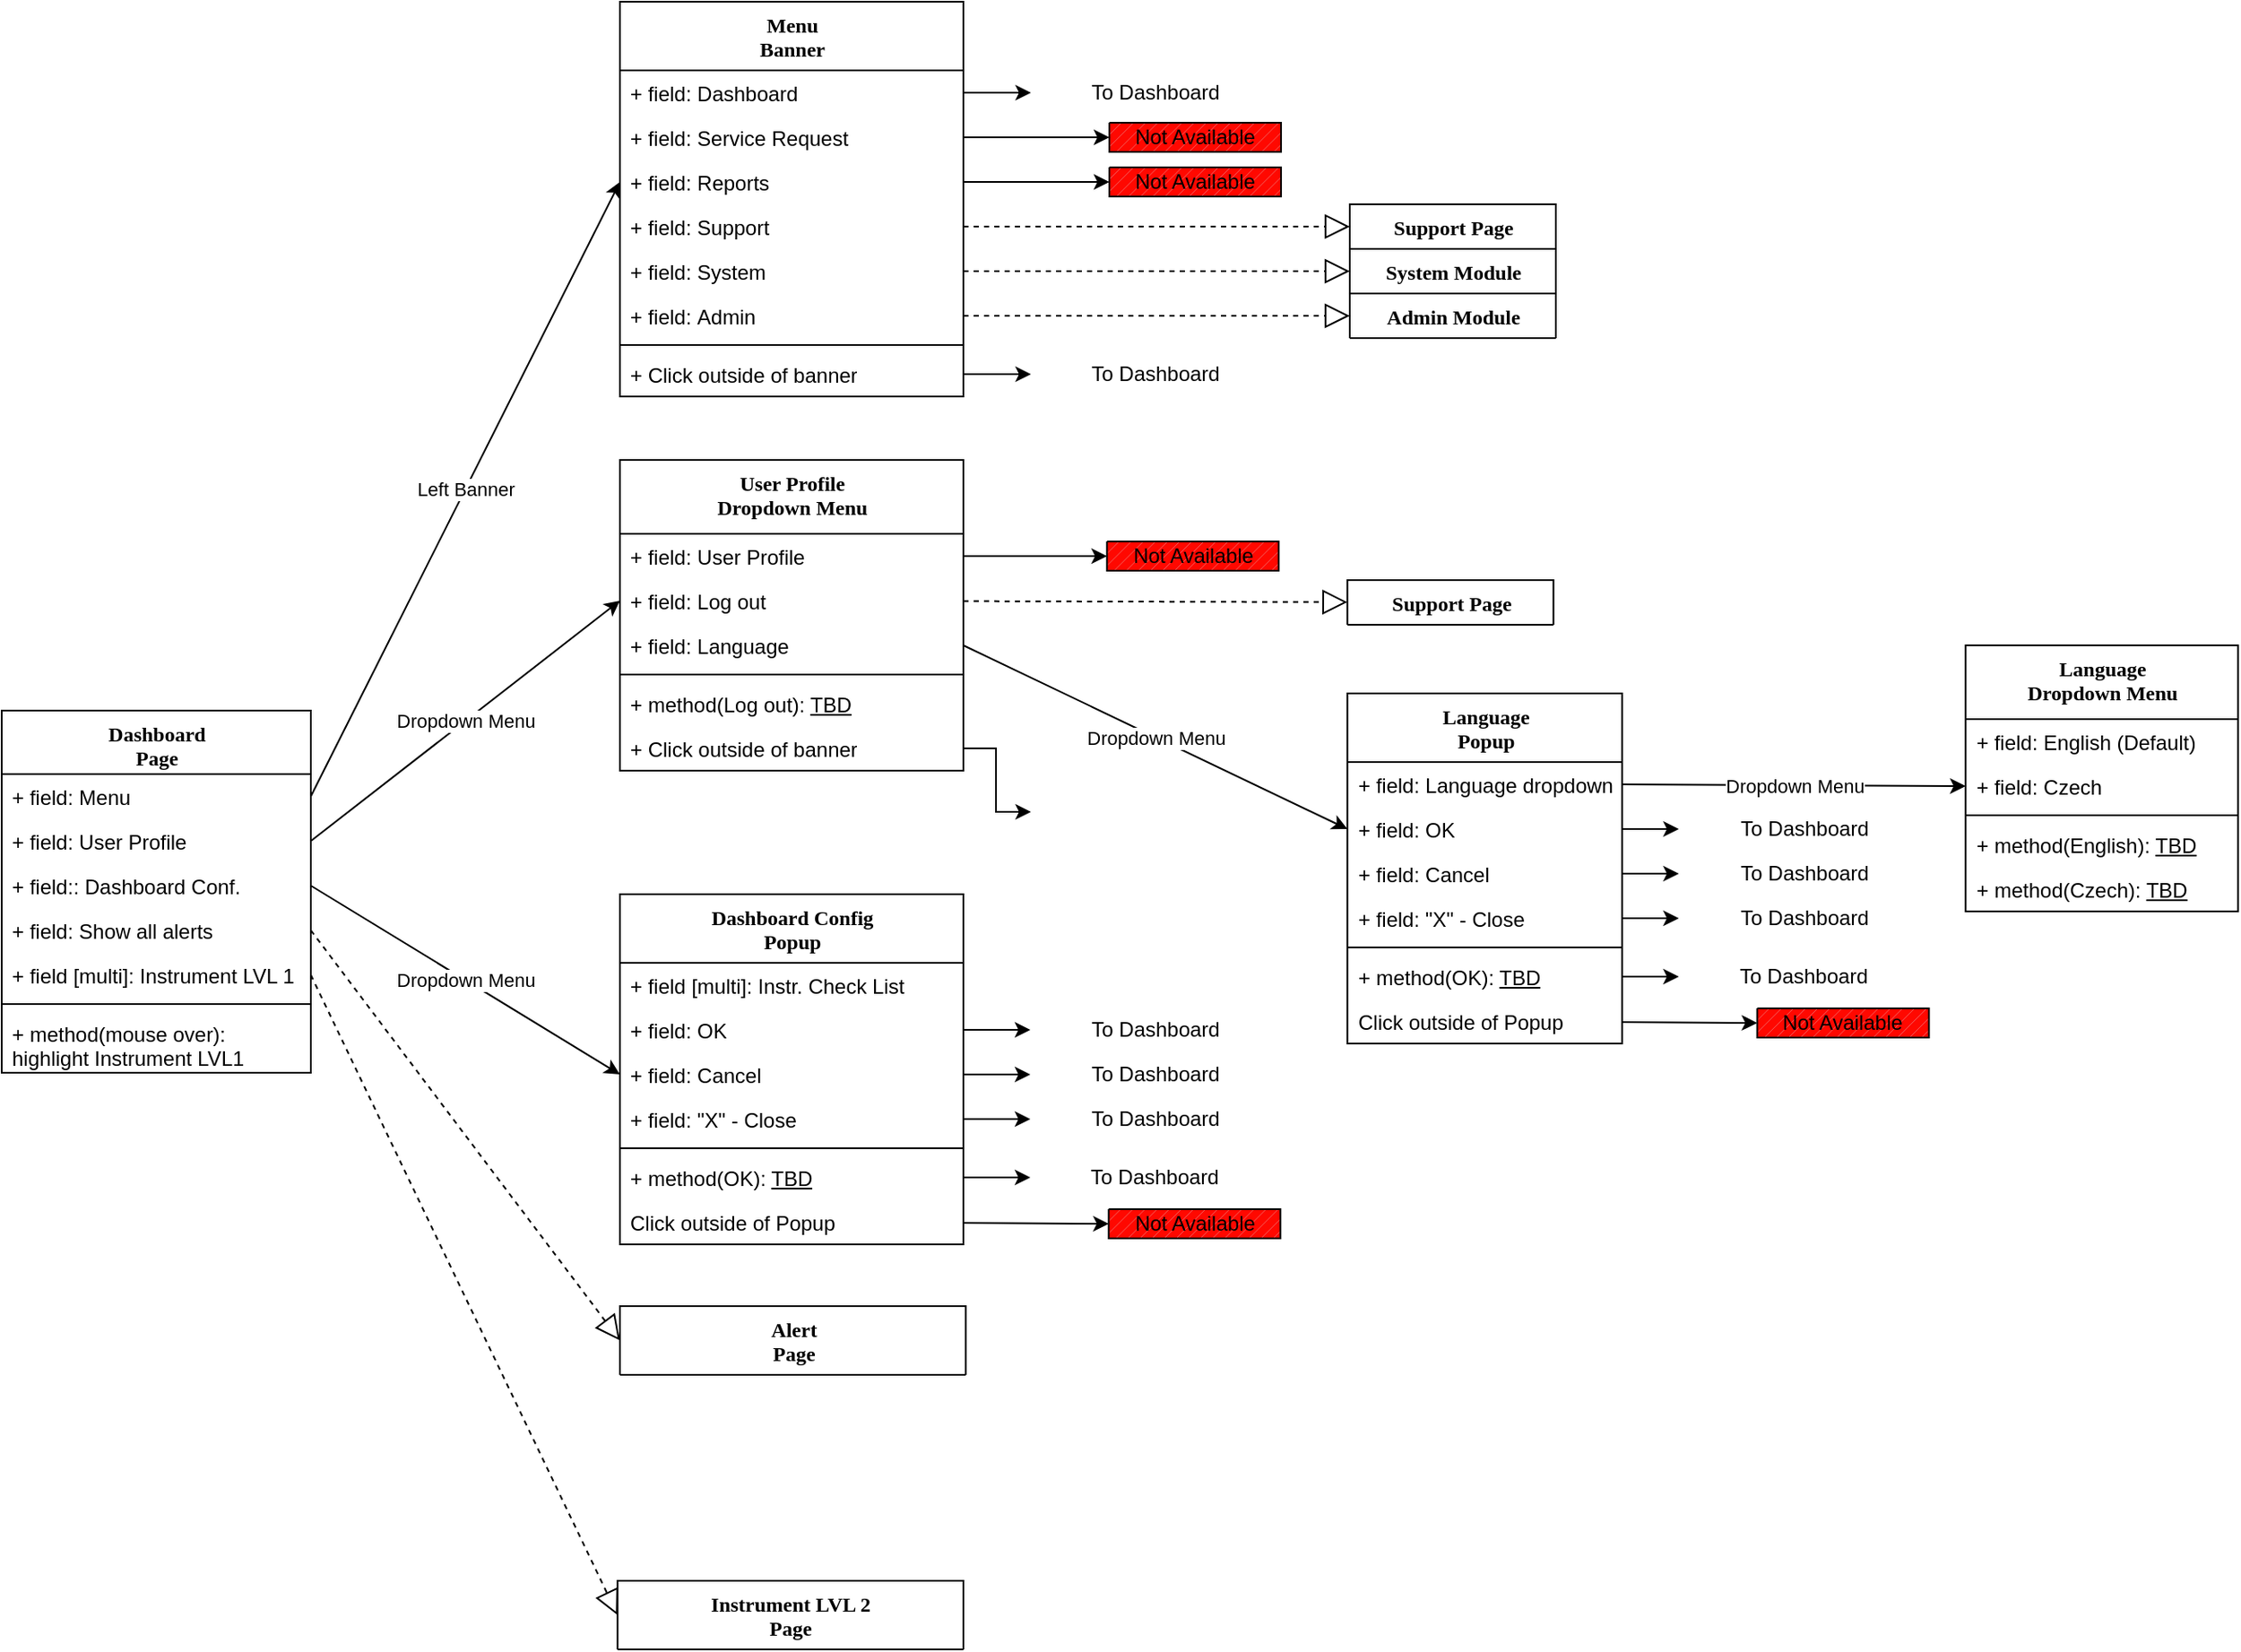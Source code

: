 <mxfile version="14.9.4" type="github">
  <diagram name="Page-1" id="6133507b-19e7-1e82-6fc7-422aa6c4b21f">
    <mxGraphModel dx="2638" dy="708" grid="1" gridSize="10" guides="1" tooltips="1" connect="1" arrows="1" fold="1" page="1" pageScale="1" pageWidth="1100" pageHeight="850" background="none" math="0" shadow="0">
      <root>
        <mxCell id="0" />
        <mxCell id="1" parent="0" />
        <mxCell id="78961159f06e98e8-43" value="Menu&lt;br&gt;Banner" style="swimlane;html=1;fontStyle=1;align=center;verticalAlign=top;childLayout=stackLayout;horizontal=1;startSize=40;horizontalStack=0;resizeParent=1;resizeLast=0;collapsible=1;marginBottom=0;swimlaneFillColor=#ffffff;rounded=0;shadow=0;comic=0;labelBackgroundColor=none;strokeWidth=1;fillColor=none;fontFamily=Verdana;fontSize=12" parent="1" vertex="1">
          <mxGeometry x="320" y="50" width="200" height="230" as="geometry">
            <mxRectangle x="366.36" y="50" width="80" height="40" as="alternateBounds" />
          </mxGeometry>
        </mxCell>
        <mxCell id="78961159f06e98e8-44" value="+ field:&amp;nbsp;Dashboard" style="text;html=1;strokeColor=none;fillColor=none;align=left;verticalAlign=top;spacingLeft=4;spacingRight=4;whiteSpace=wrap;overflow=hidden;rotatable=0;points=[[0,0.5],[1,0.5]];portConstraint=eastwest;" parent="78961159f06e98e8-43" vertex="1">
          <mxGeometry y="40" width="200" height="26" as="geometry" />
        </mxCell>
        <mxCell id="78961159f06e98e8-45" value="+ field: Service Request" style="text;html=1;strokeColor=none;fillColor=none;align=left;verticalAlign=top;spacingLeft=4;spacingRight=4;whiteSpace=wrap;overflow=hidden;rotatable=0;points=[[0,0.5],[1,0.5]];portConstraint=eastwest;" parent="78961159f06e98e8-43" vertex="1">
          <mxGeometry y="66" width="200" height="26" as="geometry" />
        </mxCell>
        <mxCell id="Uez2oS0cG5EpuE5vD29g-21" value="+ field: Reports" style="text;strokeColor=none;fillColor=none;align=left;verticalAlign=top;spacingLeft=4;spacingRight=4;overflow=hidden;rotatable=0;points=[[0,0.5],[1,0.5]];portConstraint=eastwest;" vertex="1" parent="78961159f06e98e8-43">
          <mxGeometry y="92" width="200" height="26" as="geometry" />
        </mxCell>
        <mxCell id="Uez2oS0cG5EpuE5vD29g-22" value="+ field: Support" style="text;strokeColor=none;fillColor=none;align=left;verticalAlign=top;spacingLeft=4;spacingRight=4;overflow=hidden;rotatable=0;points=[[0,0.5],[1,0.5]];portConstraint=eastwest;" vertex="1" parent="78961159f06e98e8-43">
          <mxGeometry y="118" width="200" height="26" as="geometry" />
        </mxCell>
        <mxCell id="Uez2oS0cG5EpuE5vD29g-23" value="+ field: System" style="text;strokeColor=none;fillColor=none;align=left;verticalAlign=top;spacingLeft=4;spacingRight=4;overflow=hidden;rotatable=0;points=[[0,0.5],[1,0.5]];portConstraint=eastwest;" vertex="1" parent="78961159f06e98e8-43">
          <mxGeometry y="144" width="200" height="26" as="geometry" />
        </mxCell>
        <mxCell id="Uez2oS0cG5EpuE5vD29g-24" value="+ field: Admin" style="text;strokeColor=none;fillColor=none;align=left;verticalAlign=top;spacingLeft=4;spacingRight=4;overflow=hidden;rotatable=0;points=[[0,0.5],[1,0.5]];portConstraint=eastwest;" vertex="1" parent="78961159f06e98e8-43">
          <mxGeometry y="170" width="200" height="26" as="geometry" />
        </mxCell>
        <mxCell id="78961159f06e98e8-51" value="" style="line;html=1;strokeWidth=1;fillColor=none;align=left;verticalAlign=middle;spacingTop=-1;spacingLeft=3;spacingRight=3;rotatable=0;labelPosition=right;points=[];portConstraint=eastwest;" parent="78961159f06e98e8-43" vertex="1">
          <mxGeometry y="196" width="200" height="8" as="geometry" />
        </mxCell>
        <mxCell id="b94bc138ca980ef-2" value="+ Click outside of banner" style="text;html=1;strokeColor=none;fillColor=none;align=left;verticalAlign=top;spacingLeft=4;spacingRight=4;whiteSpace=wrap;overflow=hidden;rotatable=0;points=[[0,0.5],[1,0.5]];portConstraint=eastwest;" parent="78961159f06e98e8-43" vertex="1">
          <mxGeometry y="204" width="200" height="26" as="geometry" />
        </mxCell>
        <mxCell id="78961159f06e98e8-82" value="Support Page" style="swimlane;html=1;fontStyle=1;align=center;verticalAlign=top;childLayout=stackLayout;horizontal=1;startSize=26;horizontalStack=0;resizeParent=1;resizeLast=0;collapsible=1;marginBottom=0;swimlaneFillColor=#ffffff;rounded=0;shadow=0;comic=0;labelBackgroundColor=none;strokeWidth=1;fillColor=none;fontFamily=Verdana;fontSize=12" parent="1" vertex="1" collapsed="1">
          <mxGeometry x="745" y="168" width="120" height="26" as="geometry">
            <mxRectangle x="700" y="449" width="160" height="142" as="alternateBounds" />
          </mxGeometry>
        </mxCell>
        <mxCell id="78961159f06e98e8-84" value="+ field: type" style="text;html=1;strokeColor=none;fillColor=none;align=left;verticalAlign=top;spacingLeft=4;spacingRight=4;whiteSpace=wrap;overflow=hidden;rotatable=0;points=[[0,0.5],[1,0.5]];portConstraint=eastwest;" parent="78961159f06e98e8-82" vertex="1">
          <mxGeometry y="26" width="120" height="26" as="geometry" />
        </mxCell>
        <mxCell id="78961159f06e98e8-89" value="+ field: type" style="text;html=1;strokeColor=none;fillColor=none;align=left;verticalAlign=top;spacingLeft=4;spacingRight=4;whiteSpace=wrap;overflow=hidden;rotatable=0;points=[[0,0.5],[1,0.5]];portConstraint=eastwest;" parent="78961159f06e98e8-82" vertex="1">
          <mxGeometry y="52" width="120" height="26" as="geometry" />
        </mxCell>
        <mxCell id="78961159f06e98e8-90" value="" style="line;html=1;strokeWidth=1;fillColor=none;align=left;verticalAlign=middle;spacingTop=-1;spacingLeft=3;spacingRight=3;rotatable=0;labelPosition=right;points=[];portConstraint=eastwest;" parent="78961159f06e98e8-82" vertex="1">
          <mxGeometry y="78" width="120" height="8" as="geometry" />
        </mxCell>
        <mxCell id="78961159f06e98e8-94" value="+ method(type): type" style="text;html=1;strokeColor=none;fillColor=none;align=left;verticalAlign=top;spacingLeft=4;spacingRight=4;whiteSpace=wrap;overflow=hidden;rotatable=0;points=[[0,0.5],[1,0.5]];portConstraint=eastwest;" parent="78961159f06e98e8-82" vertex="1">
          <mxGeometry y="86" width="120" height="26" as="geometry" />
        </mxCell>
        <mxCell id="b94bc138ca980ef-4" value="+ method(type): type" style="text;html=1;strokeColor=none;fillColor=none;align=left;verticalAlign=top;spacingLeft=4;spacingRight=4;whiteSpace=wrap;overflow=hidden;rotatable=0;points=[[0,0.5],[1,0.5]];portConstraint=eastwest;" parent="78961159f06e98e8-82" vertex="1">
          <mxGeometry y="112" width="120" height="26" as="geometry" />
        </mxCell>
        <mxCell id="78961159f06e98e8-95" value="Language&lt;br&gt;Popup" style="swimlane;html=1;fontStyle=1;align=center;verticalAlign=top;childLayout=stackLayout;horizontal=1;startSize=40;horizontalStack=0;resizeParent=1;resizeLast=0;collapsible=1;marginBottom=0;swimlaneFillColor=#ffffff;rounded=0;shadow=0;comic=0;labelBackgroundColor=none;strokeWidth=1;fillColor=none;fontFamily=Verdana;fontSize=12" parent="1" vertex="1">
          <mxGeometry x="743.64" y="453" width="160" height="204" as="geometry" />
        </mxCell>
        <mxCell id="78961159f06e98e8-96" value="+ field: Language dropdown" style="text;html=1;strokeColor=none;fillColor=none;align=left;verticalAlign=top;spacingLeft=4;spacingRight=4;whiteSpace=wrap;overflow=hidden;rotatable=0;points=[[0,0.5],[1,0.5]];portConstraint=eastwest;" parent="78961159f06e98e8-95" vertex="1">
          <mxGeometry y="40" width="160" height="26" as="geometry" />
        </mxCell>
        <mxCell id="Uez2oS0cG5EpuE5vD29g-78" value="+ field: OK" style="text;html=1;strokeColor=none;fillColor=none;align=left;verticalAlign=top;spacingLeft=4;spacingRight=4;whiteSpace=wrap;overflow=hidden;rotatable=0;points=[[0,0.5],[1,0.5]];portConstraint=eastwest;" vertex="1" parent="78961159f06e98e8-95">
          <mxGeometry y="66" width="160" height="26" as="geometry" />
        </mxCell>
        <mxCell id="Uez2oS0cG5EpuE5vD29g-117" value="+ field: Cancel" style="text;html=1;strokeColor=none;fillColor=none;align=left;verticalAlign=top;spacingLeft=4;spacingRight=4;whiteSpace=wrap;overflow=hidden;rotatable=0;points=[[0,0.5],[1,0.5]];portConstraint=eastwest;" vertex="1" parent="78961159f06e98e8-95">
          <mxGeometry y="92" width="160" height="26" as="geometry" />
        </mxCell>
        <mxCell id="78961159f06e98e8-102" value="+ field: &quot;X&quot; - Close" style="text;html=1;strokeColor=none;fillColor=none;align=left;verticalAlign=top;spacingLeft=4;spacingRight=4;whiteSpace=wrap;overflow=hidden;rotatable=0;points=[[0,0.5],[1,0.5]];portConstraint=eastwest;" parent="78961159f06e98e8-95" vertex="1">
          <mxGeometry y="118" width="160" height="26" as="geometry" />
        </mxCell>
        <mxCell id="78961159f06e98e8-103" value="" style="line;html=1;strokeWidth=1;fillColor=none;align=left;verticalAlign=middle;spacingTop=-1;spacingLeft=3;spacingRight=3;rotatable=0;labelPosition=right;points=[];portConstraint=eastwest;" parent="78961159f06e98e8-95" vertex="1">
          <mxGeometry y="144" width="160" height="8" as="geometry" />
        </mxCell>
        <mxCell id="Uez2oS0cG5EpuE5vD29g-101" value="+ method(OK): &lt;u&gt;TBD&lt;/u&gt;" style="text;html=1;strokeColor=none;fillColor=none;align=left;verticalAlign=top;spacingLeft=4;spacingRight=4;whiteSpace=wrap;overflow=hidden;rotatable=0;points=[[0,0.5],[1,0.5]];portConstraint=eastwest;" vertex="1" parent="78961159f06e98e8-95">
          <mxGeometry y="152" width="160" height="26" as="geometry" />
        </mxCell>
        <mxCell id="78961159f06e98e8-104" value="Click outside of Popup" style="text;html=1;strokeColor=none;fillColor=none;align=left;verticalAlign=top;spacingLeft=4;spacingRight=4;whiteSpace=wrap;overflow=hidden;rotatable=0;points=[[0,0.5],[1,0.5]];portConstraint=eastwest;" parent="78961159f06e98e8-95" vertex="1">
          <mxGeometry y="178" width="160" height="26" as="geometry" />
        </mxCell>
        <mxCell id="78961159f06e98e8-108" value="User Profile&lt;br&gt;Dropdown Menu" style="swimlane;html=1;fontStyle=1;align=center;verticalAlign=top;childLayout=stackLayout;horizontal=1;startSize=43;horizontalStack=0;resizeParent=1;resizeLast=0;collapsible=1;marginBottom=0;swimlaneFillColor=#ffffff;rounded=0;shadow=0;comic=0;labelBackgroundColor=none;strokeWidth=1;fillColor=none;fontFamily=Verdana;fontSize=12" parent="1" vertex="1">
          <mxGeometry x="320" y="317" width="200" height="181" as="geometry" />
        </mxCell>
        <mxCell id="78961159f06e98e8-109" value="+ field: User Profile" style="text;html=1;strokeColor=none;fillColor=none;align=left;verticalAlign=top;spacingLeft=4;spacingRight=4;whiteSpace=wrap;overflow=hidden;rotatable=0;points=[[0,0.5],[1,0.5]];portConstraint=eastwest;" parent="78961159f06e98e8-108" vertex="1">
          <mxGeometry y="43" width="200" height="26" as="geometry" />
        </mxCell>
        <mxCell id="Uez2oS0cG5EpuE5vD29g-59" value="+ field: Log out" style="text;html=1;strokeColor=none;fillColor=none;align=left;verticalAlign=top;spacingLeft=4;spacingRight=4;whiteSpace=wrap;overflow=hidden;rotatable=0;points=[[0,0.5],[1,0.5]];portConstraint=eastwest;" vertex="1" parent="78961159f06e98e8-108">
          <mxGeometry y="69" width="200" height="26" as="geometry" />
        </mxCell>
        <mxCell id="78961159f06e98e8-110" value="+ field: Language" style="text;html=1;strokeColor=none;fillColor=none;align=left;verticalAlign=top;spacingLeft=4;spacingRight=4;whiteSpace=wrap;overflow=hidden;rotatable=0;points=[[0,0.5],[1,0.5]];portConstraint=eastwest;" parent="78961159f06e98e8-108" vertex="1">
          <mxGeometry y="95" width="200" height="26" as="geometry" />
        </mxCell>
        <mxCell id="78961159f06e98e8-116" value="" style="line;html=1;strokeWidth=1;fillColor=none;align=left;verticalAlign=middle;spacingTop=-1;spacingLeft=3;spacingRight=3;rotatable=0;labelPosition=right;points=[];portConstraint=eastwest;" parent="78961159f06e98e8-108" vertex="1">
          <mxGeometry y="121" width="200" height="8" as="geometry" />
        </mxCell>
        <mxCell id="Uez2oS0cG5EpuE5vD29g-97" value="+ method(Log out): &lt;u&gt;TBD&lt;/u&gt;&amp;nbsp;" style="text;html=1;strokeColor=none;fillColor=none;align=left;verticalAlign=top;spacingLeft=4;spacingRight=4;whiteSpace=wrap;overflow=hidden;rotatable=0;points=[[0,0.5],[1,0.5]];portConstraint=eastwest;" vertex="1" parent="78961159f06e98e8-108">
          <mxGeometry y="129" width="200" height="26" as="geometry" />
        </mxCell>
        <mxCell id="78961159f06e98e8-117" value="+ Click outside of banner" style="text;html=1;strokeColor=none;fillColor=none;align=left;verticalAlign=top;spacingLeft=4;spacingRight=4;whiteSpace=wrap;overflow=hidden;rotatable=0;points=[[0,0.5],[1,0.5]];portConstraint=eastwest;" parent="78961159f06e98e8-108" vertex="1">
          <mxGeometry y="155" width="200" height="26" as="geometry" />
        </mxCell>
        <mxCell id="Uez2oS0cG5EpuE5vD29g-6" value="Dashboard&lt;br&gt;Page" style="swimlane;html=1;fontStyle=1;align=center;verticalAlign=top;childLayout=stackLayout;horizontal=1;startSize=37;horizontalStack=0;resizeParent=1;resizeLast=0;collapsible=1;marginBottom=0;swimlaneFillColor=#ffffff;rounded=0;shadow=0;comic=0;labelBackgroundColor=none;strokeWidth=1;fillColor=none;fontFamily=Verdana;fontSize=12" vertex="1" parent="1">
          <mxGeometry x="-40" y="463" width="180" height="211" as="geometry">
            <mxRectangle x="35" y="436" width="100" height="26" as="alternateBounds" />
          </mxGeometry>
        </mxCell>
        <mxCell id="Uez2oS0cG5EpuE5vD29g-7" value="+ field:&amp;nbsp;Menu" style="text;html=1;strokeColor=none;fillColor=none;align=left;verticalAlign=top;spacingLeft=4;spacingRight=4;whiteSpace=wrap;overflow=hidden;rotatable=0;points=[[0,0.5],[1,0.5]];portConstraint=eastwest;" vertex="1" parent="Uez2oS0cG5EpuE5vD29g-6">
          <mxGeometry y="37" width="180" height="26" as="geometry" />
        </mxCell>
        <mxCell id="Uez2oS0cG5EpuE5vD29g-8" value="+ field:&amp;nbsp;User Profile" style="text;html=1;strokeColor=none;fillColor=none;align=left;verticalAlign=top;spacingLeft=4;spacingRight=4;whiteSpace=wrap;overflow=hidden;rotatable=0;points=[[0,0.5],[1,0.5]];portConstraint=eastwest;" vertex="1" parent="Uez2oS0cG5EpuE5vD29g-6">
          <mxGeometry y="63" width="180" height="26" as="geometry" />
        </mxCell>
        <mxCell id="Uez2oS0cG5EpuE5vD29g-9" value="+ field:: Dashboard Conf." style="text;strokeColor=none;fillColor=none;align=left;verticalAlign=top;spacingLeft=4;spacingRight=4;overflow=hidden;rotatable=0;points=[[0,0.5],[1,0.5]];portConstraint=eastwest;" vertex="1" parent="Uez2oS0cG5EpuE5vD29g-6">
          <mxGeometry y="89" width="180" height="26" as="geometry" />
        </mxCell>
        <mxCell id="Uez2oS0cG5EpuE5vD29g-18" value="+ field: Show all alerts" style="text;strokeColor=none;fillColor=none;align=left;verticalAlign=top;spacingLeft=4;spacingRight=4;overflow=hidden;rotatable=0;points=[[0,0.5],[1,0.5]];portConstraint=eastwest;" vertex="1" parent="Uez2oS0cG5EpuE5vD29g-6">
          <mxGeometry y="115" width="180" height="26" as="geometry" />
        </mxCell>
        <mxCell id="Uez2oS0cG5EpuE5vD29g-10" value="+ field [multi]:&amp;nbsp;Instrument LVL 1" style="text;html=1;strokeColor=none;fillColor=none;align=left;verticalAlign=top;spacingLeft=4;spacingRight=4;whiteSpace=wrap;overflow=hidden;rotatable=0;points=[[0,0.5],[1,0.5]];portConstraint=eastwest;" vertex="1" parent="Uez2oS0cG5EpuE5vD29g-6">
          <mxGeometry y="141" width="180" height="26" as="geometry" />
        </mxCell>
        <mxCell id="Uez2oS0cG5EpuE5vD29g-11" value="" style="line;html=1;strokeWidth=1;fillColor=none;align=left;verticalAlign=middle;spacingTop=-1;spacingLeft=3;spacingRight=3;rotatable=0;labelPosition=right;points=[];portConstraint=eastwest;" vertex="1" parent="Uez2oS0cG5EpuE5vD29g-6">
          <mxGeometry y="167" width="180" height="8" as="geometry" />
        </mxCell>
        <mxCell id="Uez2oS0cG5EpuE5vD29g-12" value="+ method(mouse over): highlight Instrument LVL1" style="text;html=1;strokeColor=none;fillColor=none;align=left;verticalAlign=top;spacingLeft=4;spacingRight=4;whiteSpace=wrap;overflow=hidden;rotatable=0;points=[[0,0.5],[1,0.5]];portConstraint=eastwest;" vertex="1" parent="Uez2oS0cG5EpuE5vD29g-6">
          <mxGeometry y="175" width="180" height="36" as="geometry" />
        </mxCell>
        <mxCell id="Uez2oS0cG5EpuE5vD29g-14" value="" style="endArrow=classic;html=1;exitX=1;exitY=0.5;exitDx=0;exitDy=0;entryX=0;entryY=0.5;entryDx=0;entryDy=0;" edge="1" parent="1" source="Uez2oS0cG5EpuE5vD29g-7" target="Uez2oS0cG5EpuE5vD29g-21">
          <mxGeometry relative="1" as="geometry">
            <mxPoint x="245" y="410" as="sourcePoint" />
            <mxPoint x="405" y="410" as="targetPoint" />
          </mxGeometry>
        </mxCell>
        <mxCell id="Uez2oS0cG5EpuE5vD29g-15" value="Left Banner" style="edgeLabel;resizable=0;html=1;align=center;verticalAlign=middle;" connectable="0" vertex="1" parent="Uez2oS0cG5EpuE5vD29g-14">
          <mxGeometry relative="1" as="geometry" />
        </mxCell>
        <mxCell id="Uez2oS0cG5EpuE5vD29g-28" value="" style="shape=image;html=1;verticalAlign=top;verticalLabelPosition=bottom;labelBackgroundColor=#ffffff;imageAspect=0;aspect=fixed;image=https://cdn4.iconfinder.com/data/icons/evil-icons-user-interface/64/close2-128.png" vertex="1" parent="1">
          <mxGeometry x="559.36" y="89" width="28" height="28" as="geometry" />
        </mxCell>
        <mxCell id="Uez2oS0cG5EpuE5vD29g-29" style="edgeStyle=orthogonalEdgeStyle;rounded=0;orthogonalLoop=1;jettySize=auto;html=1;entryX=0;entryY=0.5;entryDx=0;entryDy=0;" edge="1" parent="1" source="78961159f06e98e8-44" target="Uez2oS0cG5EpuE5vD29g-28">
          <mxGeometry relative="1" as="geometry">
            <mxPoint x="586.36" y="80" as="targetPoint" />
          </mxGeometry>
        </mxCell>
        <mxCell id="Uez2oS0cG5EpuE5vD29g-30" value="" style="shape=image;html=1;verticalAlign=top;verticalLabelPosition=bottom;labelBackgroundColor=#ffffff;imageAspect=0;aspect=fixed;image=https://cdn4.iconfinder.com/data/icons/evil-icons-user-interface/64/close2-128.png" vertex="1" parent="1">
          <mxGeometry x="559.36" y="253" width="28" height="28" as="geometry" />
        </mxCell>
        <mxCell id="Uez2oS0cG5EpuE5vD29g-32" style="edgeStyle=orthogonalEdgeStyle;rounded=0;orthogonalLoop=1;jettySize=auto;html=1;entryX=0;entryY=0.5;entryDx=0;entryDy=0;" edge="1" parent="1" source="b94bc138ca980ef-2" target="Uez2oS0cG5EpuE5vD29g-30">
          <mxGeometry relative="1" as="geometry" />
        </mxCell>
        <mxCell id="Uez2oS0cG5EpuE5vD29g-33" value="To Dashboard" style="text;html=1;strokeColor=none;fillColor=none;align=center;verticalAlign=middle;whiteSpace=wrap;rounded=0;" vertex="1" parent="1">
          <mxGeometry x="587.36" y="93" width="90" height="20" as="geometry" />
        </mxCell>
        <mxCell id="Uez2oS0cG5EpuE5vD29g-34" value="To Dashboard" style="text;html=1;strokeColor=none;fillColor=none;align=center;verticalAlign=middle;whiteSpace=wrap;rounded=0;" vertex="1" parent="1">
          <mxGeometry x="587.36" y="257" width="90" height="20" as="geometry" />
        </mxCell>
        <mxCell id="Uez2oS0cG5EpuE5vD29g-35" value="" style="verticalLabelPosition=bottom;verticalAlign=top;html=1;shape=mxgraph.basic.patternFillRect;fillStyle=diag;step=5;fillStrokeWidth=0.2;fillStrokeColor=#dddddd;fillColor=#FF0800;" vertex="1" parent="1">
          <mxGeometry x="605" y="120.5" width="100" height="17" as="geometry" />
        </mxCell>
        <mxCell id="Uez2oS0cG5EpuE5vD29g-36" value="Not Available" style="text;html=1;strokeColor=none;fillColor=none;align=center;verticalAlign=middle;whiteSpace=wrap;rounded=0;" vertex="1" parent="1">
          <mxGeometry x="614" y="119" width="82" height="20" as="geometry" />
        </mxCell>
        <mxCell id="Uez2oS0cG5EpuE5vD29g-37" value="" style="endArrow=classic;html=1;exitX=1;exitY=0.5;exitDx=0;exitDy=0;entryX=0;entryY=0.5;entryDx=0;entryDy=0;entryPerimeter=0;" edge="1" parent="1" source="78961159f06e98e8-45" target="Uez2oS0cG5EpuE5vD29g-35">
          <mxGeometry width="50" height="50" relative="1" as="geometry">
            <mxPoint x="536.36" y="350" as="sourcePoint" />
            <mxPoint x="586.36" y="300" as="targetPoint" />
          </mxGeometry>
        </mxCell>
        <mxCell id="Uez2oS0cG5EpuE5vD29g-38" value="" style="verticalLabelPosition=bottom;verticalAlign=top;html=1;shape=mxgraph.basic.patternFillRect;fillStyle=diag;step=5;fillStrokeWidth=0.2;fillStrokeColor=#dddddd;fillColor=#FF0800;" vertex="1" parent="1">
          <mxGeometry x="605" y="146.5" width="100" height="17" as="geometry" />
        </mxCell>
        <mxCell id="Uez2oS0cG5EpuE5vD29g-39" value="Not Available" style="text;html=1;strokeColor=none;fillColor=none;align=center;verticalAlign=middle;whiteSpace=wrap;rounded=0;" vertex="1" parent="1">
          <mxGeometry x="614" y="145" width="82" height="20" as="geometry" />
        </mxCell>
        <mxCell id="Uez2oS0cG5EpuE5vD29g-40" value="" style="endArrow=classic;html=1;exitX=1;exitY=0.5;exitDx=0;exitDy=0;entryX=0;entryY=0.5;entryDx=0;entryDy=0;entryPerimeter=0;" edge="1" parent="1" target="Uez2oS0cG5EpuE5vD29g-38" source="Uez2oS0cG5EpuE5vD29g-21">
          <mxGeometry width="50" height="50" relative="1" as="geometry">
            <mxPoint x="526.36" y="150" as="sourcePoint" />
            <mxPoint x="586.36" y="335" as="targetPoint" />
          </mxGeometry>
        </mxCell>
        <mxCell id="Uez2oS0cG5EpuE5vD29g-43" value="" style="endArrow=block;dashed=1;endFill=0;endSize=12;html=1;exitX=1;exitY=0.5;exitDx=0;exitDy=0;entryX=0;entryY=0.5;entryDx=0;entryDy=0;" edge="1" parent="1" source="Uez2oS0cG5EpuE5vD29g-22" target="78961159f06e98e8-82">
          <mxGeometry width="160" relative="1" as="geometry">
            <mxPoint x="476.36" y="320" as="sourcePoint" />
            <mxPoint x="745" y="167" as="targetPoint" />
          </mxGeometry>
        </mxCell>
        <mxCell id="Uez2oS0cG5EpuE5vD29g-44" value="System Module" style="swimlane;html=1;fontStyle=1;align=center;verticalAlign=top;childLayout=stackLayout;horizontal=1;startSize=26;horizontalStack=0;resizeParent=1;resizeLast=0;collapsible=1;marginBottom=0;swimlaneFillColor=#ffffff;rounded=0;shadow=0;comic=0;labelBackgroundColor=none;strokeWidth=1;fillColor=none;fontFamily=Verdana;fontSize=12" vertex="1" collapsed="1" parent="1">
          <mxGeometry x="745" y="194" width="120" height="26" as="geometry">
            <mxRectangle x="700" y="449" width="160" height="142" as="alternateBounds" />
          </mxGeometry>
        </mxCell>
        <mxCell id="Uez2oS0cG5EpuE5vD29g-45" value="+ field: type" style="text;html=1;strokeColor=none;fillColor=none;align=left;verticalAlign=top;spacingLeft=4;spacingRight=4;whiteSpace=wrap;overflow=hidden;rotatable=0;points=[[0,0.5],[1,0.5]];portConstraint=eastwest;" vertex="1" parent="Uez2oS0cG5EpuE5vD29g-44">
          <mxGeometry y="26" width="120" height="26" as="geometry" />
        </mxCell>
        <mxCell id="Uez2oS0cG5EpuE5vD29g-46" value="+ field: type" style="text;html=1;strokeColor=none;fillColor=none;align=left;verticalAlign=top;spacingLeft=4;spacingRight=4;whiteSpace=wrap;overflow=hidden;rotatable=0;points=[[0,0.5],[1,0.5]];portConstraint=eastwest;" vertex="1" parent="Uez2oS0cG5EpuE5vD29g-44">
          <mxGeometry y="52" width="120" height="26" as="geometry" />
        </mxCell>
        <mxCell id="Uez2oS0cG5EpuE5vD29g-47" value="" style="line;html=1;strokeWidth=1;fillColor=none;align=left;verticalAlign=middle;spacingTop=-1;spacingLeft=3;spacingRight=3;rotatable=0;labelPosition=right;points=[];portConstraint=eastwest;" vertex="1" parent="Uez2oS0cG5EpuE5vD29g-44">
          <mxGeometry y="78" width="120" height="8" as="geometry" />
        </mxCell>
        <mxCell id="Uez2oS0cG5EpuE5vD29g-48" value="+ method(type): type" style="text;html=1;strokeColor=none;fillColor=none;align=left;verticalAlign=top;spacingLeft=4;spacingRight=4;whiteSpace=wrap;overflow=hidden;rotatable=0;points=[[0,0.5],[1,0.5]];portConstraint=eastwest;" vertex="1" parent="Uez2oS0cG5EpuE5vD29g-44">
          <mxGeometry y="86" width="120" height="26" as="geometry" />
        </mxCell>
        <mxCell id="Uez2oS0cG5EpuE5vD29g-49" value="+ method(type): type" style="text;html=1;strokeColor=none;fillColor=none;align=left;verticalAlign=top;spacingLeft=4;spacingRight=4;whiteSpace=wrap;overflow=hidden;rotatable=0;points=[[0,0.5],[1,0.5]];portConstraint=eastwest;" vertex="1" parent="Uez2oS0cG5EpuE5vD29g-44">
          <mxGeometry y="112" width="120" height="26" as="geometry" />
        </mxCell>
        <mxCell id="Uez2oS0cG5EpuE5vD29g-50" value="" style="endArrow=block;dashed=1;endFill=0;endSize=12;html=1;entryX=0;entryY=0.5;entryDx=0;entryDy=0;" edge="1" parent="1" source="Uez2oS0cG5EpuE5vD29g-23" target="Uez2oS0cG5EpuE5vD29g-44">
          <mxGeometry width="160" relative="1" as="geometry">
            <mxPoint x="526.36" y="193" as="sourcePoint" />
            <mxPoint x="745" y="193" as="targetPoint" />
          </mxGeometry>
        </mxCell>
        <mxCell id="Uez2oS0cG5EpuE5vD29g-51" value="Admin Module" style="swimlane;html=1;fontStyle=1;align=center;verticalAlign=top;childLayout=stackLayout;horizontal=1;startSize=26;horizontalStack=0;resizeParent=1;resizeLast=0;collapsible=1;marginBottom=0;swimlaneFillColor=#ffffff;rounded=0;shadow=0;comic=0;labelBackgroundColor=none;strokeWidth=1;fillColor=none;fontFamily=Verdana;fontSize=12" vertex="1" collapsed="1" parent="1">
          <mxGeometry x="745" y="220" width="120" height="26" as="geometry">
            <mxRectangle x="700" y="449" width="160" height="142" as="alternateBounds" />
          </mxGeometry>
        </mxCell>
        <mxCell id="Uez2oS0cG5EpuE5vD29g-52" value="+ field: type" style="text;html=1;strokeColor=none;fillColor=none;align=left;verticalAlign=top;spacingLeft=4;spacingRight=4;whiteSpace=wrap;overflow=hidden;rotatable=0;points=[[0,0.5],[1,0.5]];portConstraint=eastwest;" vertex="1" parent="Uez2oS0cG5EpuE5vD29g-51">
          <mxGeometry y="26" width="120" height="26" as="geometry" />
        </mxCell>
        <mxCell id="Uez2oS0cG5EpuE5vD29g-53" value="+ field: type" style="text;html=1;strokeColor=none;fillColor=none;align=left;verticalAlign=top;spacingLeft=4;spacingRight=4;whiteSpace=wrap;overflow=hidden;rotatable=0;points=[[0,0.5],[1,0.5]];portConstraint=eastwest;" vertex="1" parent="Uez2oS0cG5EpuE5vD29g-51">
          <mxGeometry y="52" width="120" height="26" as="geometry" />
        </mxCell>
        <mxCell id="Uez2oS0cG5EpuE5vD29g-54" value="" style="line;html=1;strokeWidth=1;fillColor=none;align=left;verticalAlign=middle;spacingTop=-1;spacingLeft=3;spacingRight=3;rotatable=0;labelPosition=right;points=[];portConstraint=eastwest;" vertex="1" parent="Uez2oS0cG5EpuE5vD29g-51">
          <mxGeometry y="78" width="120" height="8" as="geometry" />
        </mxCell>
        <mxCell id="Uez2oS0cG5EpuE5vD29g-55" value="+ method(type): type" style="text;html=1;strokeColor=none;fillColor=none;align=left;verticalAlign=top;spacingLeft=4;spacingRight=4;whiteSpace=wrap;overflow=hidden;rotatable=0;points=[[0,0.5],[1,0.5]];portConstraint=eastwest;" vertex="1" parent="Uez2oS0cG5EpuE5vD29g-51">
          <mxGeometry y="86" width="120" height="26" as="geometry" />
        </mxCell>
        <mxCell id="Uez2oS0cG5EpuE5vD29g-56" value="+ method(type): type" style="text;html=1;strokeColor=none;fillColor=none;align=left;verticalAlign=top;spacingLeft=4;spacingRight=4;whiteSpace=wrap;overflow=hidden;rotatable=0;points=[[0,0.5],[1,0.5]];portConstraint=eastwest;" vertex="1" parent="Uez2oS0cG5EpuE5vD29g-51">
          <mxGeometry y="112" width="120" height="26" as="geometry" />
        </mxCell>
        <mxCell id="Uez2oS0cG5EpuE5vD29g-57" value="" style="endArrow=block;dashed=1;endFill=0;endSize=12;html=1;entryX=0;entryY=0.5;entryDx=0;entryDy=0;" edge="1" parent="1" source="Uez2oS0cG5EpuE5vD29g-24" target="Uez2oS0cG5EpuE5vD29g-51">
          <mxGeometry width="160" relative="1" as="geometry">
            <mxPoint x="526.36" y="219" as="sourcePoint" />
            <mxPoint x="745" y="219" as="targetPoint" />
          </mxGeometry>
        </mxCell>
        <mxCell id="Uez2oS0cG5EpuE5vD29g-60" value="" style="verticalLabelPosition=bottom;verticalAlign=top;html=1;shape=mxgraph.basic.patternFillRect;fillStyle=diag;step=5;fillStrokeWidth=0.2;fillStrokeColor=#dddddd;fillColor=#FF0800;" vertex="1" parent="1">
          <mxGeometry x="603.64" y="364.5" width="100" height="17" as="geometry" />
        </mxCell>
        <mxCell id="Uez2oS0cG5EpuE5vD29g-61" value="Not Available" style="text;html=1;strokeColor=none;fillColor=none;align=center;verticalAlign=middle;whiteSpace=wrap;rounded=0;" vertex="1" parent="1">
          <mxGeometry x="612.64" y="363" width="82" height="20" as="geometry" />
        </mxCell>
        <mxCell id="Uez2oS0cG5EpuE5vD29g-62" value="" style="endArrow=classic;html=1;exitX=1;exitY=0.5;exitDx=0;exitDy=0;entryX=0;entryY=0.5;entryDx=0;entryDy=0;entryPerimeter=0;" edge="1" parent="1" target="Uez2oS0cG5EpuE5vD29g-60" source="78961159f06e98e8-109">
          <mxGeometry width="50" height="50" relative="1" as="geometry">
            <mxPoint x="525.0" y="351" as="sourcePoint" />
            <mxPoint x="585" y="536" as="targetPoint" />
          </mxGeometry>
        </mxCell>
        <mxCell id="Uez2oS0cG5EpuE5vD29g-63" value="Support Page" style="swimlane;html=1;fontStyle=1;align=center;verticalAlign=top;childLayout=stackLayout;horizontal=1;startSize=26;horizontalStack=0;resizeParent=1;resizeLast=0;collapsible=1;marginBottom=0;swimlaneFillColor=#ffffff;rounded=0;shadow=0;comic=0;labelBackgroundColor=none;strokeWidth=1;fillColor=none;fontFamily=Verdana;fontSize=12" vertex="1" collapsed="1" parent="1">
          <mxGeometry x="743.64" y="387" width="120" height="26" as="geometry">
            <mxRectangle x="700" y="449" width="160" height="142" as="alternateBounds" />
          </mxGeometry>
        </mxCell>
        <mxCell id="Uez2oS0cG5EpuE5vD29g-64" value="+ field: type" style="text;html=1;strokeColor=none;fillColor=none;align=left;verticalAlign=top;spacingLeft=4;spacingRight=4;whiteSpace=wrap;overflow=hidden;rotatable=0;points=[[0,0.5],[1,0.5]];portConstraint=eastwest;" vertex="1" parent="Uez2oS0cG5EpuE5vD29g-63">
          <mxGeometry y="26" width="120" height="26" as="geometry" />
        </mxCell>
        <mxCell id="Uez2oS0cG5EpuE5vD29g-65" value="+ field: type" style="text;html=1;strokeColor=none;fillColor=none;align=left;verticalAlign=top;spacingLeft=4;spacingRight=4;whiteSpace=wrap;overflow=hidden;rotatable=0;points=[[0,0.5],[1,0.5]];portConstraint=eastwest;" vertex="1" parent="Uez2oS0cG5EpuE5vD29g-63">
          <mxGeometry y="52" width="120" height="26" as="geometry" />
        </mxCell>
        <mxCell id="Uez2oS0cG5EpuE5vD29g-66" value="" style="line;html=1;strokeWidth=1;fillColor=none;align=left;verticalAlign=middle;spacingTop=-1;spacingLeft=3;spacingRight=3;rotatable=0;labelPosition=right;points=[];portConstraint=eastwest;" vertex="1" parent="Uez2oS0cG5EpuE5vD29g-63">
          <mxGeometry y="78" width="120" height="8" as="geometry" />
        </mxCell>
        <mxCell id="Uez2oS0cG5EpuE5vD29g-67" value="+ method(type): type" style="text;html=1;strokeColor=none;fillColor=none;align=left;verticalAlign=top;spacingLeft=4;spacingRight=4;whiteSpace=wrap;overflow=hidden;rotatable=0;points=[[0,0.5],[1,0.5]];portConstraint=eastwest;" vertex="1" parent="Uez2oS0cG5EpuE5vD29g-63">
          <mxGeometry y="86" width="120" height="26" as="geometry" />
        </mxCell>
        <mxCell id="Uez2oS0cG5EpuE5vD29g-68" value="+ method(type): type" style="text;html=1;strokeColor=none;fillColor=none;align=left;verticalAlign=top;spacingLeft=4;spacingRight=4;whiteSpace=wrap;overflow=hidden;rotatable=0;points=[[0,0.5],[1,0.5]];portConstraint=eastwest;" vertex="1" parent="Uez2oS0cG5EpuE5vD29g-63">
          <mxGeometry y="112" width="120" height="26" as="geometry" />
        </mxCell>
        <mxCell id="Uez2oS0cG5EpuE5vD29g-69" value="" style="endArrow=block;dashed=1;endFill=0;endSize=12;html=1;" edge="1" parent="1" source="Uez2oS0cG5EpuE5vD29g-59" target="Uez2oS0cG5EpuE5vD29g-63">
          <mxGeometry width="160" relative="1" as="geometry">
            <mxPoint x="525.0" y="378" as="sourcePoint" />
            <mxPoint x="743.64" y="378" as="targetPoint" />
          </mxGeometry>
        </mxCell>
        <mxCell id="Uez2oS0cG5EpuE5vD29g-70" value="" style="endArrow=classic;html=1;exitX=1;exitY=0.5;exitDx=0;exitDy=0;entryX=0;entryY=0.5;entryDx=0;entryDy=0;" edge="1" parent="1" source="Uez2oS0cG5EpuE5vD29g-8" target="Uez2oS0cG5EpuE5vD29g-59">
          <mxGeometry relative="1" as="geometry">
            <mxPoint x="225" y="199" as="sourcePoint" />
            <mxPoint x="375.4" y="78.7" as="targetPoint" />
          </mxGeometry>
        </mxCell>
        <mxCell id="Uez2oS0cG5EpuE5vD29g-71" value="Dropdown Menu" style="edgeLabel;resizable=0;html=1;align=center;verticalAlign=middle;" connectable="0" vertex="1" parent="Uez2oS0cG5EpuE5vD29g-70">
          <mxGeometry relative="1" as="geometry" />
        </mxCell>
        <mxCell id="Uez2oS0cG5EpuE5vD29g-74" value="" style="endArrow=classic;html=1;exitX=1;exitY=0.5;exitDx=0;exitDy=0;entryX=0;entryY=0.5;entryDx=0;entryDy=0;" edge="1" parent="1" source="78961159f06e98e8-110" target="Uez2oS0cG5EpuE5vD29g-78">
          <mxGeometry relative="1" as="geometry">
            <mxPoint x="225" y="225" as="sourcePoint" />
            <mxPoint x="376.36" y="337.201" as="targetPoint" />
          </mxGeometry>
        </mxCell>
        <mxCell id="Uez2oS0cG5EpuE5vD29g-75" value="Dropdown Menu" style="edgeLabel;resizable=0;html=1;align=center;verticalAlign=middle;" connectable="0" vertex="1" parent="Uez2oS0cG5EpuE5vD29g-74">
          <mxGeometry relative="1" as="geometry" />
        </mxCell>
        <mxCell id="Uez2oS0cG5EpuE5vD29g-80" value="Language&lt;br&gt;Dropdown Menu" style="swimlane;html=1;fontStyle=1;align=center;verticalAlign=top;childLayout=stackLayout;horizontal=1;startSize=43;horizontalStack=0;resizeParent=1;resizeLast=0;collapsible=1;marginBottom=0;swimlaneFillColor=#ffffff;rounded=0;shadow=0;comic=0;labelBackgroundColor=none;strokeWidth=1;fillColor=none;fontFamily=Verdana;fontSize=12" vertex="1" parent="1">
          <mxGeometry x="1103.64" y="425" width="158.64" height="155" as="geometry">
            <mxRectangle x="1100" y="472" width="140" height="43" as="alternateBounds" />
          </mxGeometry>
        </mxCell>
        <mxCell id="Uez2oS0cG5EpuE5vD29g-81" value="+ field: English (Default)" style="text;html=1;strokeColor=none;fillColor=none;align=left;verticalAlign=top;spacingLeft=4;spacingRight=4;whiteSpace=wrap;overflow=hidden;rotatable=0;points=[[0,0.5],[1,0.5]];portConstraint=eastwest;" vertex="1" parent="Uez2oS0cG5EpuE5vD29g-80">
          <mxGeometry y="43" width="158.64" height="26" as="geometry" />
        </mxCell>
        <mxCell id="Uez2oS0cG5EpuE5vD29g-82" value="+ field: Czech" style="text;html=1;strokeColor=none;fillColor=none;align=left;verticalAlign=top;spacingLeft=4;spacingRight=4;whiteSpace=wrap;overflow=hidden;rotatable=0;points=[[0,0.5],[1,0.5]];portConstraint=eastwest;" vertex="1" parent="Uez2oS0cG5EpuE5vD29g-80">
          <mxGeometry y="69" width="158.64" height="26" as="geometry" />
        </mxCell>
        <mxCell id="Uez2oS0cG5EpuE5vD29g-84" value="" style="line;html=1;strokeWidth=1;fillColor=none;align=left;verticalAlign=middle;spacingTop=-1;spacingLeft=3;spacingRight=3;rotatable=0;labelPosition=right;points=[];portConstraint=eastwest;" vertex="1" parent="Uez2oS0cG5EpuE5vD29g-80">
          <mxGeometry y="95" width="158.64" height="8" as="geometry" />
        </mxCell>
        <mxCell id="Uez2oS0cG5EpuE5vD29g-86" value="+ method(English): &lt;u&gt;TBD&lt;/u&gt;&amp;nbsp;" style="text;html=1;strokeColor=none;fillColor=none;align=left;verticalAlign=top;spacingLeft=4;spacingRight=4;whiteSpace=wrap;overflow=hidden;rotatable=0;points=[[0,0.5],[1,0.5]];portConstraint=eastwest;" vertex="1" parent="Uez2oS0cG5EpuE5vD29g-80">
          <mxGeometry y="103" width="158.64" height="26" as="geometry" />
        </mxCell>
        <mxCell id="Uez2oS0cG5EpuE5vD29g-85" value="+ method(Czech): &lt;u&gt;TBD&lt;/u&gt;&amp;nbsp;" style="text;html=1;strokeColor=none;fillColor=none;align=left;verticalAlign=top;spacingLeft=4;spacingRight=4;whiteSpace=wrap;overflow=hidden;rotatable=0;points=[[0,0.5],[1,0.5]];portConstraint=eastwest;" vertex="1" parent="Uez2oS0cG5EpuE5vD29g-80">
          <mxGeometry y="129" width="158.64" height="26" as="geometry" />
        </mxCell>
        <mxCell id="Uez2oS0cG5EpuE5vD29g-87" value="" style="shape=image;html=1;verticalAlign=top;verticalLabelPosition=bottom;labelBackgroundColor=#ffffff;imageAspect=0;aspect=fixed;image=https://cdn4.iconfinder.com/data/icons/evil-icons-user-interface/64/close2-128.png" vertex="1" parent="1">
          <mxGeometry x="936.64" y="570" width="28" height="28" as="geometry" />
        </mxCell>
        <mxCell id="Uez2oS0cG5EpuE5vD29g-88" style="edgeStyle=orthogonalEdgeStyle;rounded=0;orthogonalLoop=1;jettySize=auto;html=1;entryX=0;entryY=0.5;entryDx=0;entryDy=0;" edge="1" parent="1" target="Uez2oS0cG5EpuE5vD29g-87" source="78961159f06e98e8-102">
          <mxGeometry relative="1" as="geometry">
            <mxPoint x="903.64" y="557" as="sourcePoint" />
          </mxGeometry>
        </mxCell>
        <mxCell id="Uez2oS0cG5EpuE5vD29g-89" value="To Dashboard" style="text;html=1;strokeColor=none;fillColor=none;align=center;verticalAlign=middle;whiteSpace=wrap;rounded=0;" vertex="1" parent="1">
          <mxGeometry x="964.64" y="574" width="90" height="20" as="geometry" />
        </mxCell>
        <mxCell id="Uez2oS0cG5EpuE5vD29g-90" value="" style="shape=image;html=1;verticalAlign=top;verticalLabelPosition=bottom;labelBackgroundColor=#ffffff;imageAspect=0;aspect=fixed;image=https://cdn4.iconfinder.com/data/icons/evil-icons-user-interface/64/close2-128.png" vertex="1" parent="1">
          <mxGeometry x="936.64" y="518" width="28" height="28" as="geometry" />
        </mxCell>
        <mxCell id="Uez2oS0cG5EpuE5vD29g-91" style="edgeStyle=orthogonalEdgeStyle;rounded=0;orthogonalLoop=1;jettySize=auto;html=1;entryX=0;entryY=0.5;entryDx=0;entryDy=0;" edge="1" parent="1" target="Uez2oS0cG5EpuE5vD29g-90" source="Uez2oS0cG5EpuE5vD29g-78">
          <mxGeometry relative="1" as="geometry">
            <mxPoint x="903.64" y="534" as="sourcePoint" />
          </mxGeometry>
        </mxCell>
        <mxCell id="Uez2oS0cG5EpuE5vD29g-92" value="To Dashboard" style="text;html=1;strokeColor=none;fillColor=none;align=center;verticalAlign=middle;whiteSpace=wrap;rounded=0;" vertex="1" parent="1">
          <mxGeometry x="964.64" y="522" width="90" height="20" as="geometry" />
        </mxCell>
        <mxCell id="Uez2oS0cG5EpuE5vD29g-93" value="" style="endArrow=classic;html=1;exitX=1;exitY=0.5;exitDx=0;exitDy=0;entryX=0;entryY=0.5;entryDx=0;entryDy=0;" edge="1" parent="1" source="78961159f06e98e8-96" target="Uez2oS0cG5EpuE5vD29g-82">
          <mxGeometry relative="1" as="geometry">
            <mxPoint x="538.64" y="388" as="sourcePoint" />
            <mxPoint x="754.6" y="481.392" as="targetPoint" />
          </mxGeometry>
        </mxCell>
        <mxCell id="Uez2oS0cG5EpuE5vD29g-94" value="Dropdown Menu" style="edgeLabel;resizable=0;html=1;align=center;verticalAlign=middle;" connectable="0" vertex="1" parent="Uez2oS0cG5EpuE5vD29g-93">
          <mxGeometry relative="1" as="geometry" />
        </mxCell>
        <mxCell id="Uez2oS0cG5EpuE5vD29g-98" value="" style="shape=image;html=1;verticalAlign=top;verticalLabelPosition=bottom;labelBackgroundColor=#ffffff;imageAspect=0;aspect=fixed;image=https://cdn4.iconfinder.com/data/icons/evil-icons-user-interface/64/close2-128.png" vertex="1" parent="1">
          <mxGeometry x="559.36" y="508" width="28" height="28" as="geometry" />
        </mxCell>
        <mxCell id="Uez2oS0cG5EpuE5vD29g-99" style="edgeStyle=orthogonalEdgeStyle;rounded=0;orthogonalLoop=1;jettySize=auto;html=1;entryX=0;entryY=0.5;entryDx=0;entryDy=0;exitX=1;exitY=0.5;exitDx=0;exitDy=0;" edge="1" parent="1" target="Uez2oS0cG5EpuE5vD29g-98" source="78961159f06e98e8-117">
          <mxGeometry relative="1" as="geometry">
            <mxPoint x="526.36" y="556" as="sourcePoint" />
            <Array as="points">
              <mxPoint x="539" y="485" />
              <mxPoint x="539" y="522" />
            </Array>
          </mxGeometry>
        </mxCell>
        <mxCell id="Uez2oS0cG5EpuE5vD29g-102" value="" style="verticalLabelPosition=bottom;verticalAlign=top;html=1;shape=mxgraph.basic.patternFillRect;fillStyle=diag;step=5;fillStrokeWidth=0.2;fillStrokeColor=#dddddd;fillColor=#FF0800;" vertex="1" parent="1">
          <mxGeometry x="982.28" y="636.5" width="100" height="17" as="geometry" />
        </mxCell>
        <mxCell id="Uez2oS0cG5EpuE5vD29g-103" value="Not Available" style="text;html=1;strokeColor=none;fillColor=none;align=center;verticalAlign=middle;whiteSpace=wrap;rounded=0;" vertex="1" parent="1">
          <mxGeometry x="991.28" y="635" width="82" height="20" as="geometry" />
        </mxCell>
        <mxCell id="Uez2oS0cG5EpuE5vD29g-104" value="" style="endArrow=classic;html=1;entryX=0;entryY=0.5;entryDx=0;entryDy=0;entryPerimeter=0;" edge="1" parent="1" target="Uez2oS0cG5EpuE5vD29g-102" source="78961159f06e98e8-104">
          <mxGeometry width="50" height="50" relative="1" as="geometry">
            <mxPoint x="903.64" y="619" as="sourcePoint" />
            <mxPoint x="963.64" y="782" as="targetPoint" />
          </mxGeometry>
        </mxCell>
        <mxCell id="Uez2oS0cG5EpuE5vD29g-105" value="" style="shape=image;html=1;verticalAlign=top;verticalLabelPosition=bottom;labelBackgroundColor=#ffffff;imageAspect=0;aspect=fixed;image=https://cdn4.iconfinder.com/data/icons/evil-icons-user-interface/64/close2-128.png" vertex="1" parent="1">
          <mxGeometry x="936.64" y="604" width="28" height="28" as="geometry" />
        </mxCell>
        <mxCell id="Uez2oS0cG5EpuE5vD29g-106" style="edgeStyle=orthogonalEdgeStyle;rounded=0;orthogonalLoop=1;jettySize=auto;html=1;entryX=0;entryY=0.5;entryDx=0;entryDy=0;" edge="1" parent="1" target="Uez2oS0cG5EpuE5vD29g-105" source="Uez2oS0cG5EpuE5vD29g-101">
          <mxGeometry relative="1" as="geometry">
            <mxPoint x="903.64" y="594" as="sourcePoint" />
          </mxGeometry>
        </mxCell>
        <mxCell id="Uez2oS0cG5EpuE5vD29g-107" value="To Dashboard" style="text;html=1;strokeColor=none;fillColor=none;align=center;verticalAlign=middle;whiteSpace=wrap;rounded=0;" vertex="1" parent="1">
          <mxGeometry x="963.64" y="608" width="91" height="20" as="geometry" />
        </mxCell>
        <mxCell id="Uez2oS0cG5EpuE5vD29g-115" value="" style="endArrow=classic;html=1;exitX=1;exitY=0.5;exitDx=0;exitDy=0;entryX=0;entryY=0.5;entryDx=0;entryDy=0;" edge="1" parent="1" source="Uez2oS0cG5EpuE5vD29g-9" target="Uez2oS0cG5EpuE5vD29g-124">
          <mxGeometry relative="1" as="geometry">
            <mxPoint x="240" y="381" as="sourcePoint" />
            <mxPoint x="366.36" y="649" as="targetPoint" />
          </mxGeometry>
        </mxCell>
        <mxCell id="Uez2oS0cG5EpuE5vD29g-116" value="Dropdown Menu" style="edgeLabel;resizable=0;html=1;align=center;verticalAlign=middle;" connectable="0" vertex="1" parent="Uez2oS0cG5EpuE5vD29g-115">
          <mxGeometry relative="1" as="geometry" />
        </mxCell>
        <mxCell id="Uez2oS0cG5EpuE5vD29g-118" value="" style="shape=image;html=1;verticalAlign=top;verticalLabelPosition=bottom;labelBackgroundColor=#ffffff;imageAspect=0;aspect=fixed;image=https://cdn4.iconfinder.com/data/icons/evil-icons-user-interface/64/close2-128.png" vertex="1" parent="1">
          <mxGeometry x="936.64" y="544" width="28" height="28" as="geometry" />
        </mxCell>
        <mxCell id="Uez2oS0cG5EpuE5vD29g-119" style="edgeStyle=orthogonalEdgeStyle;rounded=0;orthogonalLoop=1;jettySize=auto;html=1;entryX=0;entryY=0.5;entryDx=0;entryDy=0;" edge="1" parent="1" target="Uez2oS0cG5EpuE5vD29g-118" source="Uez2oS0cG5EpuE5vD29g-117">
          <mxGeometry relative="1" as="geometry">
            <mxPoint x="903.64" y="558" as="sourcePoint" />
          </mxGeometry>
        </mxCell>
        <mxCell id="Uez2oS0cG5EpuE5vD29g-120" value="To Dashboard" style="text;html=1;strokeColor=none;fillColor=none;align=center;verticalAlign=middle;whiteSpace=wrap;rounded=0;" vertex="1" parent="1">
          <mxGeometry x="964.64" y="548" width="90" height="20" as="geometry" />
        </mxCell>
        <mxCell id="Uez2oS0cG5EpuE5vD29g-121" value="Dashboard Config&lt;br&gt;Popup" style="swimlane;html=1;fontStyle=1;align=center;verticalAlign=top;childLayout=stackLayout;horizontal=1;startSize=40;horizontalStack=0;resizeParent=1;resizeLast=0;collapsible=1;marginBottom=0;swimlaneFillColor=#ffffff;rounded=0;shadow=0;comic=0;labelBackgroundColor=none;strokeWidth=1;fillColor=none;fontFamily=Verdana;fontSize=12" vertex="1" parent="1">
          <mxGeometry x="320" y="570" width="200" height="204" as="geometry" />
        </mxCell>
        <mxCell id="Uez2oS0cG5EpuE5vD29g-122" value="+ field [multi]: Instr. Check List" style="text;html=1;strokeColor=none;fillColor=none;align=left;verticalAlign=top;spacingLeft=4;spacingRight=4;whiteSpace=wrap;overflow=hidden;rotatable=0;points=[[0,0.5],[1,0.5]];portConstraint=eastwest;" vertex="1" parent="Uez2oS0cG5EpuE5vD29g-121">
          <mxGeometry y="40" width="200" height="26" as="geometry" />
        </mxCell>
        <mxCell id="Uez2oS0cG5EpuE5vD29g-123" value="+ field: OK" style="text;html=1;strokeColor=none;fillColor=none;align=left;verticalAlign=top;spacingLeft=4;spacingRight=4;whiteSpace=wrap;overflow=hidden;rotatable=0;points=[[0,0.5],[1,0.5]];portConstraint=eastwest;" vertex="1" parent="Uez2oS0cG5EpuE5vD29g-121">
          <mxGeometry y="66" width="200" height="26" as="geometry" />
        </mxCell>
        <mxCell id="Uez2oS0cG5EpuE5vD29g-124" value="+ field: Cancel" style="text;html=1;strokeColor=none;fillColor=none;align=left;verticalAlign=top;spacingLeft=4;spacingRight=4;whiteSpace=wrap;overflow=hidden;rotatable=0;points=[[0,0.5],[1,0.5]];portConstraint=eastwest;" vertex="1" parent="Uez2oS0cG5EpuE5vD29g-121">
          <mxGeometry y="92" width="200" height="26" as="geometry" />
        </mxCell>
        <mxCell id="Uez2oS0cG5EpuE5vD29g-125" value="+ field: &quot;X&quot; - Close" style="text;html=1;strokeColor=none;fillColor=none;align=left;verticalAlign=top;spacingLeft=4;spacingRight=4;whiteSpace=wrap;overflow=hidden;rotatable=0;points=[[0,0.5],[1,0.5]];portConstraint=eastwest;" vertex="1" parent="Uez2oS0cG5EpuE5vD29g-121">
          <mxGeometry y="118" width="200" height="26" as="geometry" />
        </mxCell>
        <mxCell id="Uez2oS0cG5EpuE5vD29g-126" value="" style="line;html=1;strokeWidth=1;fillColor=none;align=left;verticalAlign=middle;spacingTop=-1;spacingLeft=3;spacingRight=3;rotatable=0;labelPosition=right;points=[];portConstraint=eastwest;" vertex="1" parent="Uez2oS0cG5EpuE5vD29g-121">
          <mxGeometry y="144" width="200" height="8" as="geometry" />
        </mxCell>
        <mxCell id="Uez2oS0cG5EpuE5vD29g-127" value="+ method(OK): &lt;u&gt;TBD&lt;/u&gt;" style="text;html=1;strokeColor=none;fillColor=none;align=left;verticalAlign=top;spacingLeft=4;spacingRight=4;whiteSpace=wrap;overflow=hidden;rotatable=0;points=[[0,0.5],[1,0.5]];portConstraint=eastwest;" vertex="1" parent="Uez2oS0cG5EpuE5vD29g-121">
          <mxGeometry y="152" width="200" height="26" as="geometry" />
        </mxCell>
        <mxCell id="Uez2oS0cG5EpuE5vD29g-128" value="Click outside of Popup" style="text;html=1;strokeColor=none;fillColor=none;align=left;verticalAlign=top;spacingLeft=4;spacingRight=4;whiteSpace=wrap;overflow=hidden;rotatable=0;points=[[0,0.5],[1,0.5]];portConstraint=eastwest;" vertex="1" parent="Uez2oS0cG5EpuE5vD29g-121">
          <mxGeometry y="178" width="200" height="26" as="geometry" />
        </mxCell>
        <mxCell id="Uez2oS0cG5EpuE5vD29g-129" value="" style="shape=image;html=1;verticalAlign=top;verticalLabelPosition=bottom;labelBackgroundColor=#ffffff;imageAspect=0;aspect=fixed;image=https://cdn4.iconfinder.com/data/icons/evil-icons-user-interface/64/close2-128.png" vertex="1" parent="1">
          <mxGeometry x="559" y="687" width="28" height="28" as="geometry" />
        </mxCell>
        <mxCell id="Uez2oS0cG5EpuE5vD29g-130" style="edgeStyle=orthogonalEdgeStyle;rounded=0;orthogonalLoop=1;jettySize=auto;html=1;entryX=0;entryY=0.5;entryDx=0;entryDy=0;" edge="1" parent="1" source="Uez2oS0cG5EpuE5vD29g-125" target="Uez2oS0cG5EpuE5vD29g-129">
          <mxGeometry relative="1" as="geometry">
            <mxPoint x="526.0" y="674" as="sourcePoint" />
          </mxGeometry>
        </mxCell>
        <mxCell id="Uez2oS0cG5EpuE5vD29g-131" value="To Dashboard" style="text;html=1;strokeColor=none;fillColor=none;align=center;verticalAlign=middle;whiteSpace=wrap;rounded=0;" vertex="1" parent="1">
          <mxGeometry x="587" y="691" width="90" height="20" as="geometry" />
        </mxCell>
        <mxCell id="Uez2oS0cG5EpuE5vD29g-132" value="" style="shape=image;html=1;verticalAlign=top;verticalLabelPosition=bottom;labelBackgroundColor=#ffffff;imageAspect=0;aspect=fixed;image=https://cdn4.iconfinder.com/data/icons/evil-icons-user-interface/64/close2-128.png" vertex="1" parent="1">
          <mxGeometry x="559" y="635" width="28" height="28" as="geometry" />
        </mxCell>
        <mxCell id="Uez2oS0cG5EpuE5vD29g-133" style="edgeStyle=orthogonalEdgeStyle;rounded=0;orthogonalLoop=1;jettySize=auto;html=1;entryX=0;entryY=0.5;entryDx=0;entryDy=0;" edge="1" parent="1" source="Uez2oS0cG5EpuE5vD29g-123" target="Uez2oS0cG5EpuE5vD29g-132">
          <mxGeometry relative="1" as="geometry">
            <mxPoint x="526" y="651" as="sourcePoint" />
          </mxGeometry>
        </mxCell>
        <mxCell id="Uez2oS0cG5EpuE5vD29g-134" value="To Dashboard" style="text;html=1;strokeColor=none;fillColor=none;align=center;verticalAlign=middle;whiteSpace=wrap;rounded=0;" vertex="1" parent="1">
          <mxGeometry x="587" y="639" width="90" height="20" as="geometry" />
        </mxCell>
        <mxCell id="Uez2oS0cG5EpuE5vD29g-136" value="" style="verticalLabelPosition=bottom;verticalAlign=top;html=1;shape=mxgraph.basic.patternFillRect;fillStyle=diag;step=5;fillStrokeWidth=0.2;fillStrokeColor=#dddddd;fillColor=#FF0800;" vertex="1" parent="1">
          <mxGeometry x="604.64" y="753.5" width="100" height="17" as="geometry" />
        </mxCell>
        <mxCell id="Uez2oS0cG5EpuE5vD29g-137" value="Not Available" style="text;html=1;strokeColor=none;fillColor=none;align=center;verticalAlign=middle;whiteSpace=wrap;rounded=0;" vertex="1" parent="1">
          <mxGeometry x="613.64" y="752" width="82" height="20" as="geometry" />
        </mxCell>
        <mxCell id="Uez2oS0cG5EpuE5vD29g-138" value="" style="endArrow=classic;html=1;entryX=0;entryY=0.5;entryDx=0;entryDy=0;entryPerimeter=0;" edge="1" parent="1" source="Uez2oS0cG5EpuE5vD29g-128" target="Uez2oS0cG5EpuE5vD29g-136">
          <mxGeometry width="50" height="50" relative="1" as="geometry">
            <mxPoint x="526" y="736" as="sourcePoint" />
            <mxPoint x="586" y="899" as="targetPoint" />
          </mxGeometry>
        </mxCell>
        <mxCell id="Uez2oS0cG5EpuE5vD29g-139" value="" style="shape=image;html=1;verticalAlign=top;verticalLabelPosition=bottom;labelBackgroundColor=#ffffff;imageAspect=0;aspect=fixed;image=https://cdn4.iconfinder.com/data/icons/evil-icons-user-interface/64/close2-128.png" vertex="1" parent="1">
          <mxGeometry x="559" y="721" width="28" height="28" as="geometry" />
        </mxCell>
        <mxCell id="Uez2oS0cG5EpuE5vD29g-140" style="edgeStyle=orthogonalEdgeStyle;rounded=0;orthogonalLoop=1;jettySize=auto;html=1;entryX=0;entryY=0.5;entryDx=0;entryDy=0;" edge="1" parent="1" source="Uez2oS0cG5EpuE5vD29g-127" target="Uez2oS0cG5EpuE5vD29g-139">
          <mxGeometry relative="1" as="geometry">
            <mxPoint x="526" y="711" as="sourcePoint" />
          </mxGeometry>
        </mxCell>
        <mxCell id="Uez2oS0cG5EpuE5vD29g-141" value="To Dashboard" style="text;html=1;strokeColor=none;fillColor=none;align=center;verticalAlign=middle;whiteSpace=wrap;rounded=0;" vertex="1" parent="1">
          <mxGeometry x="586" y="725" width="91" height="20" as="geometry" />
        </mxCell>
        <mxCell id="Uez2oS0cG5EpuE5vD29g-142" value="" style="shape=image;html=1;verticalAlign=top;verticalLabelPosition=bottom;labelBackgroundColor=#ffffff;imageAspect=0;aspect=fixed;image=https://cdn4.iconfinder.com/data/icons/evil-icons-user-interface/64/close2-128.png" vertex="1" parent="1">
          <mxGeometry x="559" y="661" width="28" height="28" as="geometry" />
        </mxCell>
        <mxCell id="Uez2oS0cG5EpuE5vD29g-143" style="edgeStyle=orthogonalEdgeStyle;rounded=0;orthogonalLoop=1;jettySize=auto;html=1;entryX=0;entryY=0.5;entryDx=0;entryDy=0;" edge="1" parent="1" source="Uez2oS0cG5EpuE5vD29g-124" target="Uez2oS0cG5EpuE5vD29g-142">
          <mxGeometry relative="1" as="geometry">
            <mxPoint x="526.0" y="675" as="sourcePoint" />
          </mxGeometry>
        </mxCell>
        <mxCell id="Uez2oS0cG5EpuE5vD29g-144" value="To Dashboard" style="text;html=1;strokeColor=none;fillColor=none;align=center;verticalAlign=middle;whiteSpace=wrap;rounded=0;" vertex="1" parent="1">
          <mxGeometry x="587" y="665" width="90" height="20" as="geometry" />
        </mxCell>
        <mxCell id="Uez2oS0cG5EpuE5vD29g-152" value="Alert&lt;br&gt;Page" style="swimlane;html=1;fontStyle=1;align=center;verticalAlign=top;childLayout=stackLayout;horizontal=1;startSize=40;horizontalStack=0;resizeParent=1;resizeLast=0;collapsible=1;marginBottom=0;swimlaneFillColor=#ffffff;rounded=0;shadow=0;comic=0;labelBackgroundColor=none;strokeWidth=1;fillColor=none;fontFamily=Verdana;fontSize=12" vertex="1" collapsed="1" parent="1">
          <mxGeometry x="320" y="810" width="201.36" height="40" as="geometry">
            <mxRectangle x="320" y="810" width="200" height="152" as="alternateBounds" />
          </mxGeometry>
        </mxCell>
        <mxCell id="Uez2oS0cG5EpuE5vD29g-153" value="+ field: type" style="text;html=1;strokeColor=none;fillColor=none;align=left;verticalAlign=top;spacingLeft=4;spacingRight=4;whiteSpace=wrap;overflow=hidden;rotatable=0;points=[[0,0.5],[1,0.5]];portConstraint=eastwest;" vertex="1" parent="Uez2oS0cG5EpuE5vD29g-152">
          <mxGeometry y="40" width="201.36" height="26" as="geometry" />
        </mxCell>
        <mxCell id="Uez2oS0cG5EpuE5vD29g-154" value="+ field: type" style="text;html=1;strokeColor=none;fillColor=none;align=left;verticalAlign=top;spacingLeft=4;spacingRight=4;whiteSpace=wrap;overflow=hidden;rotatable=0;points=[[0,0.5],[1,0.5]];portConstraint=eastwest;" vertex="1" parent="Uez2oS0cG5EpuE5vD29g-152">
          <mxGeometry y="66" width="201.36" height="26" as="geometry" />
        </mxCell>
        <mxCell id="Uez2oS0cG5EpuE5vD29g-155" value="" style="line;html=1;strokeWidth=1;fillColor=none;align=left;verticalAlign=middle;spacingTop=-1;spacingLeft=3;spacingRight=3;rotatable=0;labelPosition=right;points=[];portConstraint=eastwest;" vertex="1" parent="Uez2oS0cG5EpuE5vD29g-152">
          <mxGeometry y="92" width="201.36" height="8" as="geometry" />
        </mxCell>
        <mxCell id="Uez2oS0cG5EpuE5vD29g-156" value="+ method(type): type" style="text;html=1;strokeColor=none;fillColor=none;align=left;verticalAlign=top;spacingLeft=4;spacingRight=4;whiteSpace=wrap;overflow=hidden;rotatable=0;points=[[0,0.5],[1,0.5]];portConstraint=eastwest;" vertex="1" parent="Uez2oS0cG5EpuE5vD29g-152">
          <mxGeometry y="100" width="201.36" height="26" as="geometry" />
        </mxCell>
        <mxCell id="Uez2oS0cG5EpuE5vD29g-157" value="+ method(type): type" style="text;html=1;strokeColor=none;fillColor=none;align=left;verticalAlign=top;spacingLeft=4;spacingRight=4;whiteSpace=wrap;overflow=hidden;rotatable=0;points=[[0,0.5],[1,0.5]];portConstraint=eastwest;" vertex="1" parent="Uez2oS0cG5EpuE5vD29g-152">
          <mxGeometry y="126" width="201.36" height="26" as="geometry" />
        </mxCell>
        <mxCell id="Uez2oS0cG5EpuE5vD29g-158" value="" style="endArrow=block;dashed=1;endFill=0;endSize=12;html=1;exitX=1;exitY=0.5;exitDx=0;exitDy=0;entryX=0;entryY=0.5;entryDx=0;entryDy=0;" edge="1" parent="1" target="Uez2oS0cG5EpuE5vD29g-152" source="Uez2oS0cG5EpuE5vD29g-18">
          <mxGeometry width="160" relative="1" as="geometry">
            <mxPoint x="100" y="822.269" as="sourcePoint" />
            <mxPoint x="318.64" y="801" as="targetPoint" />
          </mxGeometry>
        </mxCell>
        <mxCell id="Uez2oS0cG5EpuE5vD29g-159" value="Instrument LVL 2&lt;br&gt;Page" style="swimlane;html=1;fontStyle=1;align=center;verticalAlign=top;childLayout=stackLayout;horizontal=1;startSize=50;horizontalStack=0;resizeParent=1;resizeLast=0;collapsible=1;marginBottom=0;swimlaneFillColor=#ffffff;rounded=0;shadow=0;comic=0;labelBackgroundColor=none;strokeWidth=1;fillColor=none;fontFamily=Verdana;fontSize=12" vertex="1" collapsed="1" parent="1">
          <mxGeometry x="318.64" y="970" width="201.36" height="40" as="geometry">
            <mxRectangle x="320" y="810" width="158.64" height="142" as="alternateBounds" />
          </mxGeometry>
        </mxCell>
        <mxCell id="Uez2oS0cG5EpuE5vD29g-160" value="+ field: type" style="text;html=1;strokeColor=none;fillColor=none;align=left;verticalAlign=top;spacingLeft=4;spacingRight=4;whiteSpace=wrap;overflow=hidden;rotatable=0;points=[[0,0.5],[1,0.5]];portConstraint=eastwest;" vertex="1" parent="Uez2oS0cG5EpuE5vD29g-159">
          <mxGeometry y="40" width="201.36" height="26" as="geometry" />
        </mxCell>
        <mxCell id="Uez2oS0cG5EpuE5vD29g-161" value="+ field: type" style="text;html=1;strokeColor=none;fillColor=none;align=left;verticalAlign=top;spacingLeft=4;spacingRight=4;whiteSpace=wrap;overflow=hidden;rotatable=0;points=[[0,0.5],[1,0.5]];portConstraint=eastwest;" vertex="1" parent="Uez2oS0cG5EpuE5vD29g-159">
          <mxGeometry y="66" width="201.36" height="26" as="geometry" />
        </mxCell>
        <mxCell id="Uez2oS0cG5EpuE5vD29g-162" value="" style="line;html=1;strokeWidth=1;fillColor=none;align=left;verticalAlign=middle;spacingTop=-1;spacingLeft=3;spacingRight=3;rotatable=0;labelPosition=right;points=[];portConstraint=eastwest;" vertex="1" parent="Uez2oS0cG5EpuE5vD29g-159">
          <mxGeometry y="92" width="201.36" height="8" as="geometry" />
        </mxCell>
        <mxCell id="Uez2oS0cG5EpuE5vD29g-163" value="+ method(type): type" style="text;html=1;strokeColor=none;fillColor=none;align=left;verticalAlign=top;spacingLeft=4;spacingRight=4;whiteSpace=wrap;overflow=hidden;rotatable=0;points=[[0,0.5],[1,0.5]];portConstraint=eastwest;" vertex="1" parent="Uez2oS0cG5EpuE5vD29g-159">
          <mxGeometry y="100" width="201.36" height="26" as="geometry" />
        </mxCell>
        <mxCell id="Uez2oS0cG5EpuE5vD29g-164" value="+ method(type): type" style="text;html=1;strokeColor=none;fillColor=none;align=left;verticalAlign=top;spacingLeft=4;spacingRight=4;whiteSpace=wrap;overflow=hidden;rotatable=0;points=[[0,0.5],[1,0.5]];portConstraint=eastwest;" vertex="1" parent="Uez2oS0cG5EpuE5vD29g-159">
          <mxGeometry y="126" width="201.36" height="26" as="geometry" />
        </mxCell>
        <mxCell id="Uez2oS0cG5EpuE5vD29g-165" value="" style="endArrow=block;dashed=1;endFill=0;endSize=12;html=1;exitX=1;exitY=0.5;exitDx=0;exitDy=0;entryX=0;entryY=0.5;entryDx=0;entryDy=0;" edge="1" parent="1" target="Uez2oS0cG5EpuE5vD29g-159" source="Uez2oS0cG5EpuE5vD29g-10">
          <mxGeometry width="160" relative="1" as="geometry">
            <mxPoint x="138.64" y="628" as="sourcePoint" />
            <mxPoint x="317.28" y="849" as="targetPoint" />
          </mxGeometry>
        </mxCell>
      </root>
    </mxGraphModel>
  </diagram>
</mxfile>
